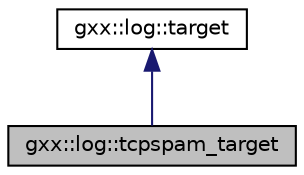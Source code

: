 digraph "gxx::log::tcpspam_target"
{
  edge [fontname="Helvetica",fontsize="10",labelfontname="Helvetica",labelfontsize="10"];
  node [fontname="Helvetica",fontsize="10",shape=record];
  Node1 [label="gxx::log::tcpspam_target",height=0.2,width=0.4,color="black", fillcolor="grey75", style="filled", fontcolor="black"];
  Node2 -> Node1 [dir="back",color="midnightblue",fontsize="10",style="solid",fontname="Helvetica"];
  Node2 [label="gxx::log::target",height=0.2,width=0.4,color="black", fillcolor="white", style="filled",URL="$classgxx_1_1log_1_1target.html"];
}
